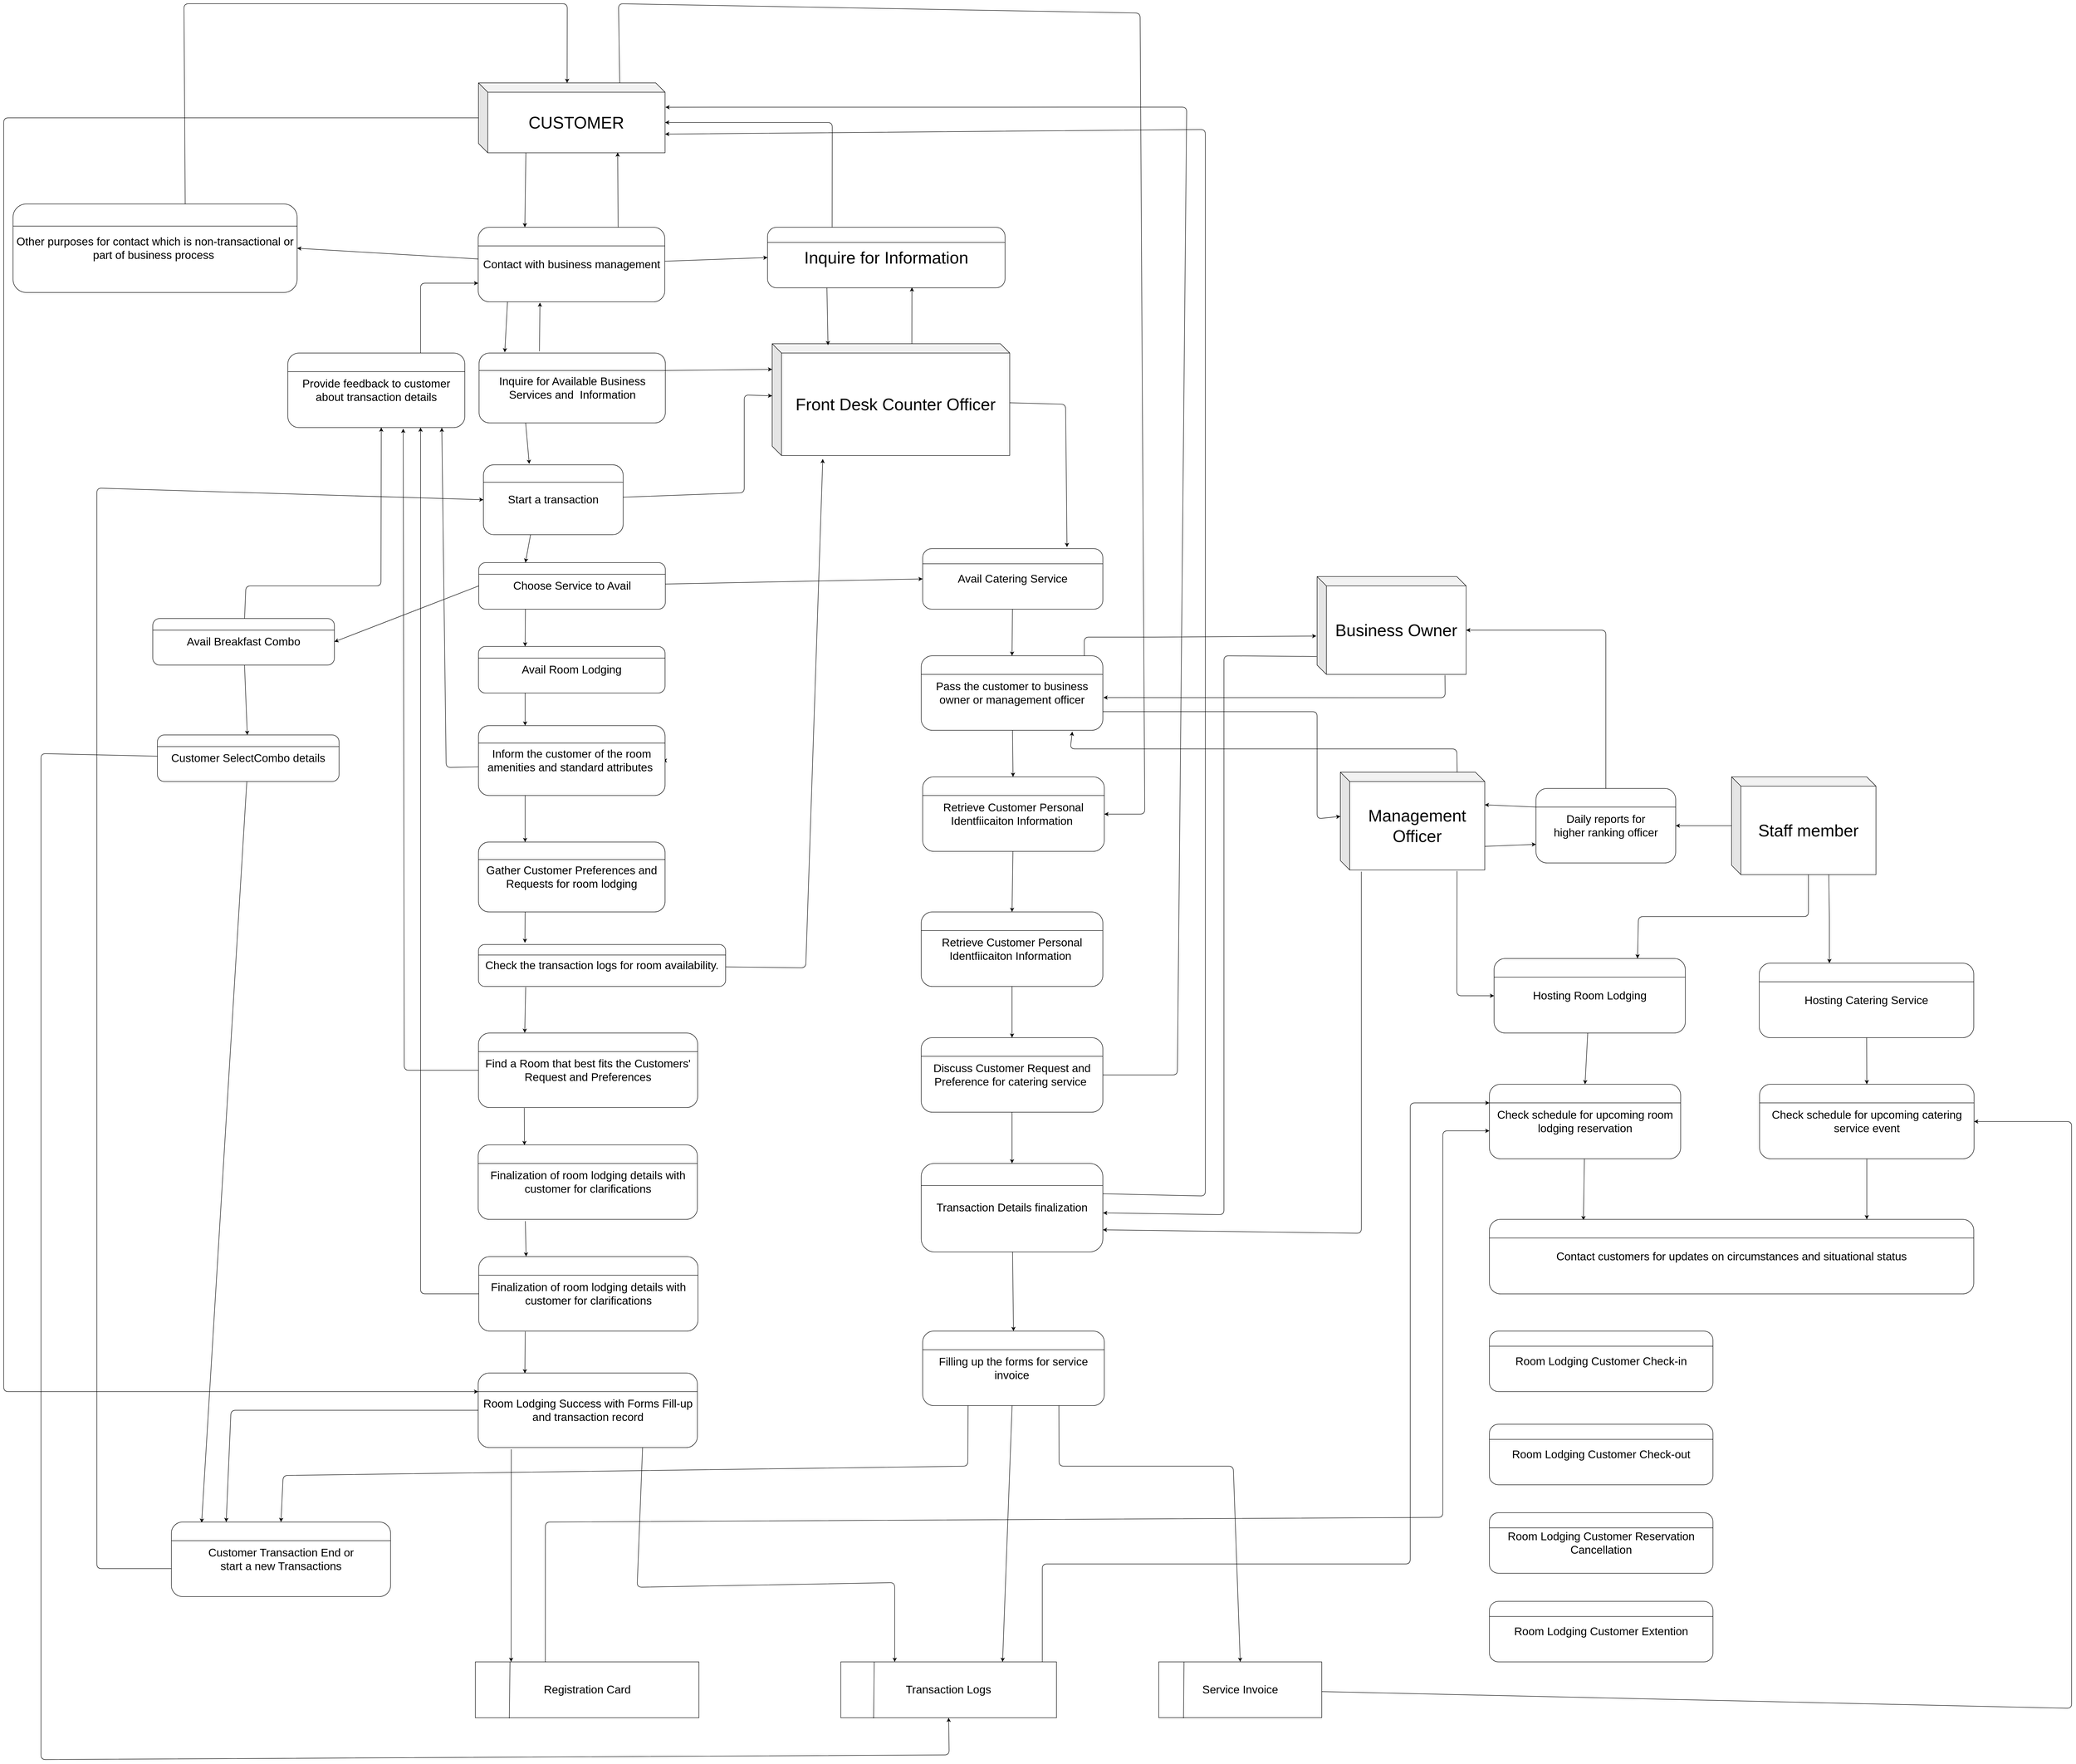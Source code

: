 <mxfile>
    <diagram id="emvvtYQxzRHmPXdrn84x" name="Page-1">
        <mxGraphModel dx="9430" dy="6770" grid="1" gridSize="10" guides="1" tooltips="1" connect="1" arrows="1" fold="1" page="1" pageScale="1" pageWidth="850" pageHeight="1100" math="0" shadow="0">
            <root>
                <mxCell id="0"/>
                <mxCell id="1" parent="0"/>
                <mxCell id="68" style="edgeStyle=none;html=1;entryX=0.25;entryY=0;entryDx=0;entryDy=0;exitX=0.254;exitY=0.993;exitDx=0;exitDy=0;exitPerimeter=0;" parent="1" source="5" target="6" edge="1">
                    <mxGeometry relative="1" as="geometry"/>
                </mxCell>
                <mxCell id="142" style="edgeStyle=none;html=1;entryX=1;entryY=0.5;entryDx=0;entryDy=0;fontSize=36;exitX=0.757;exitY=0.012;exitDx=0;exitDy=0;exitPerimeter=0;" parent="1" source="5" target="113" edge="1">
                    <mxGeometry relative="1" as="geometry">
                        <Array as="points">
                            <mxPoint x="200" y="-360"/>
                            <mxPoint x="1320" y="-340"/>
                            <mxPoint x="1330" y="1380"/>
                        </Array>
                    </mxGeometry>
                </mxCell>
                <mxCell id="155" style="edgeStyle=none;html=1;entryX=0;entryY=0.25;entryDx=0;entryDy=0;" edge="1" parent="1" source="5" target="77">
                    <mxGeometry relative="1" as="geometry">
                        <mxPoint x="-1160" y="-150" as="targetPoint"/>
                        <Array as="points">
                            <mxPoint x="-1120" y="-115"/>
                            <mxPoint x="-1120" y="2620"/>
                        </Array>
                    </mxGeometry>
                </mxCell>
                <mxCell id="5" value="&lt;font style=&quot;font-size: 36px;&quot;&gt;CUSTOMER&lt;/font&gt;" style="shape=cube;whiteSpace=wrap;html=1;boundedLbl=1;backgroundOutline=1;darkOpacity=0.05;darkOpacity2=0.1;" parent="1" vertex="1">
                    <mxGeometry x="-100.62" y="-190" width="400.62" height="150" as="geometry"/>
                </mxCell>
                <mxCell id="64" style="edgeStyle=none;html=1;entryX=0;entryY=0.5;entryDx=0;entryDy=0;" parent="1" source="6" target="48" edge="1">
                    <mxGeometry relative="1" as="geometry"/>
                </mxCell>
                <mxCell id="69" style="edgeStyle=none;html=1;entryX=0.138;entryY=-0.01;entryDx=0;entryDy=0;entryPerimeter=0;exitX=0.157;exitY=1.003;exitDx=0;exitDy=0;exitPerimeter=0;" parent="1" source="6" target="37" edge="1">
                    <mxGeometry relative="1" as="geometry"/>
                </mxCell>
                <mxCell id="97" style="edgeStyle=none;html=1;exitX=0.75;exitY=0;exitDx=0;exitDy=0;entryX=0.746;entryY=0.996;entryDx=0;entryDy=0;entryPerimeter=0;" parent="1" source="6" target="5" edge="1">
                    <mxGeometry relative="1" as="geometry"/>
                </mxCell>
                <mxCell id="98" style="edgeStyle=none;html=1;entryX=1;entryY=0.5;entryDx=0;entryDy=0;" parent="1" source="6" target="39" edge="1">
                    <mxGeometry relative="1" as="geometry"/>
                </mxCell>
                <mxCell id="6" value="&lt;font style=&quot;font-size: 24px;&quot;&gt;Contact with business management&lt;/font&gt;" style="rounded=1;whiteSpace=wrap;html=1;fontSize=24;" parent="1" vertex="1">
                    <mxGeometry x="-101.24" y="120" width="400.62" height="160" as="geometry"/>
                </mxCell>
                <mxCell id="7" value="" style="endArrow=none;html=1;fontSize=24;exitX=0;exitY=0.25;exitDx=0;exitDy=0;entryX=1;entryY=0.25;entryDx=0;entryDy=0;fontStyle=1" parent="1" source="6" target="6" edge="1">
                    <mxGeometry width="50" height="50" relative="1" as="geometry">
                        <mxPoint x="190" y="600" as="sourcePoint"/>
                        <mxPoint x="240" y="550" as="targetPoint"/>
                    </mxGeometry>
                </mxCell>
                <mxCell id="184" style="edgeStyle=none;html=1;entryX=0;entryY=0.25;entryDx=0;entryDy=0;" edge="1" parent="1" target="160">
                    <mxGeometry relative="1" as="geometry">
                        <mxPoint x="1110" y="3200" as="sourcePoint"/>
                        <mxPoint x="2070" y="2040" as="targetPoint"/>
                        <Array as="points">
                            <mxPoint x="1110" y="2990"/>
                            <mxPoint x="1900" y="2990"/>
                            <mxPoint x="1900" y="2000"/>
                        </Array>
                    </mxGeometry>
                </mxCell>
                <mxCell id="8" value="Transaction Logs" style="rounded=0;whiteSpace=wrap;html=1;fontSize=24;" parent="1" vertex="1">
                    <mxGeometry x="677.34" y="3200.24" width="463.12" height="120" as="geometry"/>
                </mxCell>
                <mxCell id="9" value="" style="endArrow=none;html=1;fontSize=24;exitX=0.155;exitY=-0.002;exitDx=0;exitDy=0;exitPerimeter=0;entryX=0.152;entryY=1.011;entryDx=0;entryDy=0;entryPerimeter=0;" parent="1" source="8" target="8" edge="1">
                    <mxGeometry width="50" height="50" relative="1" as="geometry">
                        <mxPoint x="-558.28" y="2980.58" as="sourcePoint"/>
                        <mxPoint x="-508.28" y="2930.58" as="targetPoint"/>
                    </mxGeometry>
                </mxCell>
                <mxCell id="13" value="Registration Card" style="rounded=0;whiteSpace=wrap;html=1;fontSize=24;" parent="1" vertex="1">
                    <mxGeometry x="-107.35" y="3200.24" width="480" height="120" as="geometry"/>
                </mxCell>
                <mxCell id="14" value="" style="endArrow=none;html=1;fontSize=24;exitX=0.155;exitY=-0.002;exitDx=0;exitDy=0;exitPerimeter=0;entryX=0.152;entryY=1.011;entryDx=0;entryDy=0;entryPerimeter=0;" parent="1" source="13" target="13" edge="1">
                    <mxGeometry width="50" height="50" relative="1" as="geometry">
                        <mxPoint x="247.34" y="3170.72" as="sourcePoint"/>
                        <mxPoint x="297.34" y="3120.72" as="targetPoint"/>
                    </mxGeometry>
                </mxCell>
                <mxCell id="183" style="edgeStyle=none;html=1;entryX=1;entryY=0.5;entryDx=0;entryDy=0;" edge="1" parent="1" source="15" target="162">
                    <mxGeometry relative="1" as="geometry">
                        <Array as="points">
                            <mxPoint x="3320" y="3300"/>
                            <mxPoint x="3320" y="2040"/>
                        </Array>
                    </mxGeometry>
                </mxCell>
                <mxCell id="15" value="Service Invoice" style="rounded=0;whiteSpace=wrap;html=1;fontSize=24;" parent="1" vertex="1">
                    <mxGeometry x="1360" y="3200.24" width="350" height="119.76" as="geometry"/>
                </mxCell>
                <mxCell id="16" value="" style="endArrow=none;html=1;fontSize=24;exitX=0.155;exitY=-0.002;exitDx=0;exitDy=0;exitPerimeter=0;entryX=0.152;entryY=1.011;entryDx=0;entryDy=0;entryPerimeter=0;" parent="1" source="15" target="15" edge="1">
                    <mxGeometry width="50" height="50" relative="1" as="geometry">
                        <mxPoint x="247.34" y="3450.9" as="sourcePoint"/>
                        <mxPoint x="297.34" y="3400.9" as="targetPoint"/>
                    </mxGeometry>
                </mxCell>
                <mxCell id="71" style="edgeStyle=none;html=1;entryX=0.25;entryY=0;entryDx=0;entryDy=0;exitX=0.338;exitY=0.992;exitDx=0;exitDy=0;exitPerimeter=0;" parent="1" source="17" target="33" edge="1">
                    <mxGeometry relative="1" as="geometry"/>
                </mxCell>
                <mxCell id="109" style="edgeStyle=none;html=1;" parent="1" source="17" target="28" edge="1">
                    <mxGeometry relative="1" as="geometry">
                        <Array as="points">
                            <mxPoint x="470" y="690"/>
                            <mxPoint x="470" y="480"/>
                        </Array>
                    </mxGeometry>
                </mxCell>
                <mxCell id="17" value="Start a transaction" style="rounded=1;whiteSpace=wrap;html=1;fontSize=24;" parent="1" vertex="1">
                    <mxGeometry x="-90" y="630" width="300" height="150" as="geometry"/>
                </mxCell>
                <mxCell id="18" value="" style="endArrow=none;html=1;fontSize=24;exitX=0;exitY=0.25;exitDx=0;exitDy=0;entryX=1;entryY=0.25;entryDx=0;entryDy=0;" parent="1" source="17" target="17" edge="1">
                    <mxGeometry width="50" height="50" relative="1" as="geometry">
                        <mxPoint x="150" y="730" as="sourcePoint"/>
                        <mxPoint x="200" y="680" as="targetPoint"/>
                    </mxGeometry>
                </mxCell>
                <mxCell id="90" style="edgeStyle=none;html=1;entryX=0.25;entryY=0;entryDx=0;entryDy=0;exitX=0.25;exitY=1;exitDx=0;exitDy=0;" parent="1" source="22" target="46" edge="1">
                    <mxGeometry relative="1" as="geometry"/>
                </mxCell>
                <mxCell id="22" value="Avail Room Lodging" style="rounded=1;whiteSpace=wrap;html=1;fontSize=24;" parent="1" vertex="1">
                    <mxGeometry x="-100.62" y="1020" width="400.62" height="100" as="geometry"/>
                </mxCell>
                <mxCell id="23" value="" style="endArrow=none;html=1;fontSize=24;exitX=0;exitY=0.25;exitDx=0;exitDy=0;entryX=1;entryY=0.25;entryDx=0;entryDy=0;" parent="1" source="22" target="22" edge="1">
                    <mxGeometry width="50" height="50" relative="1" as="geometry">
                        <mxPoint x="150" y="900" as="sourcePoint"/>
                        <mxPoint x="200" y="850" as="targetPoint"/>
                    </mxGeometry>
                </mxCell>
                <mxCell id="112" style="edgeStyle=none;html=1;entryX=0.5;entryY=0;entryDx=0;entryDy=0;" parent="1" source="24" target="110" edge="1">
                    <mxGeometry relative="1" as="geometry"/>
                </mxCell>
                <mxCell id="24" value="Avail Catering Service" style="rounded=1;whiteSpace=wrap;html=1;fontSize=24;" parent="1" vertex="1">
                    <mxGeometry x="853.12" y="810" width="386.88" height="130" as="geometry"/>
                </mxCell>
                <mxCell id="25" value="" style="endArrow=none;html=1;fontSize=24;exitX=0;exitY=0.25;exitDx=0;exitDy=0;entryX=1;entryY=0.25;entryDx=0;entryDy=0;" parent="1" source="24" target="24" edge="1">
                    <mxGeometry width="50" height="50" relative="1" as="geometry">
                        <mxPoint x="490" y="900" as="sourcePoint"/>
                        <mxPoint x="540" y="850" as="targetPoint"/>
                    </mxGeometry>
                </mxCell>
                <mxCell id="125" style="edgeStyle=none;html=1;entryX=0.528;entryY=0.999;entryDx=0;entryDy=0;fontSize=36;entryPerimeter=0;" parent="1" source="26" target="102" edge="1">
                    <mxGeometry relative="1" as="geometry">
                        <Array as="points">
                            <mxPoint x="-600" y="890"/>
                            <mxPoint x="-310" y="890"/>
                        </Array>
                    </mxGeometry>
                </mxCell>
                <mxCell id="126" style="edgeStyle=none;html=1;fontSize=36;" parent="1" source="26" target="106" edge="1">
                    <mxGeometry relative="1" as="geometry"/>
                </mxCell>
                <mxCell id="26" value="Avail Breakfast Combo" style="rounded=1;whiteSpace=wrap;html=1;fontSize=24;" parent="1" vertex="1">
                    <mxGeometry x="-800" y="960" width="390" height="100" as="geometry"/>
                </mxCell>
                <mxCell id="27" value="" style="endArrow=none;html=1;fontSize=24;exitX=0;exitY=0.25;exitDx=0;exitDy=0;entryX=1;entryY=0.25;entryDx=0;entryDy=0;" parent="1" source="26" target="26" edge="1">
                    <mxGeometry width="50" height="50" relative="1" as="geometry">
                        <mxPoint x="-190" y="900" as="sourcePoint"/>
                        <mxPoint x="-140" y="850" as="targetPoint"/>
                    </mxGeometry>
                </mxCell>
                <mxCell id="67" style="edgeStyle=none;html=1;entryX=0.608;entryY=0.992;entryDx=0;entryDy=0;entryPerimeter=0;exitX=0.588;exitY=0;exitDx=0;exitDy=0;exitPerimeter=0;" parent="1" source="28" target="48" edge="1">
                    <mxGeometry relative="1" as="geometry"/>
                </mxCell>
                <mxCell id="144" style="edgeStyle=none;html=1;entryX=0.801;entryY=-0.026;entryDx=0;entryDy=0;fontSize=36;entryPerimeter=0;" parent="1" source="28" target="24" edge="1">
                    <mxGeometry relative="1" as="geometry">
                        <Array as="points">
                            <mxPoint x="1160" y="500"/>
                        </Array>
                    </mxGeometry>
                </mxCell>
                <mxCell id="28" value="&lt;font style=&quot;&quot;&gt;&lt;font style=&quot;font-size: 36px;&quot;&gt;Front Desk Counter Officer&lt;/font&gt;&lt;br&gt;&lt;/font&gt;" style="shape=cube;whiteSpace=wrap;html=1;boundedLbl=1;backgroundOutline=1;darkOpacity=0.05;darkOpacity2=0.1;" parent="1" vertex="1">
                    <mxGeometry x="530" y="370" width="510" height="240" as="geometry"/>
                </mxCell>
                <mxCell id="138" style="edgeStyle=none;html=1;fontSize=36;exitX=-0.003;exitY=0.817;exitDx=0;exitDy=0;exitPerimeter=0;entryX=1.001;entryY=0.559;entryDx=0;entryDy=0;entryPerimeter=0;" parent="1" source="29" target="134" edge="1">
                    <mxGeometry relative="1" as="geometry">
                        <mxPoint x="1230" y="2225" as="targetPoint"/>
                        <Array as="points">
                            <mxPoint x="1500" y="1040"/>
                            <mxPoint x="1500" y="2240"/>
                        </Array>
                    </mxGeometry>
                </mxCell>
                <mxCell id="188" style="edgeStyle=none;html=1;exitX=0.858;exitY=1.007;exitDx=0;exitDy=0;exitPerimeter=0;entryX=1.003;entryY=0.561;entryDx=0;entryDy=0;entryPerimeter=0;" edge="1" parent="1" source="29" target="110">
                    <mxGeometry relative="1" as="geometry">
                        <mxPoint x="1230" y="1130" as="targetPoint"/>
                        <Array as="points">
                            <mxPoint x="1975" y="1130"/>
                        </Array>
                    </mxGeometry>
                </mxCell>
                <mxCell id="29" value="&lt;font style=&quot;&quot;&gt;&lt;font style=&quot;font-size: 36px;&quot;&gt;Business Owner&lt;/font&gt;&lt;br&gt;&lt;/font&gt;" style="shape=cube;whiteSpace=wrap;html=1;boundedLbl=1;backgroundOutline=1;darkOpacity=0.05;darkOpacity2=0.1;" parent="1" vertex="1">
                    <mxGeometry x="1700" y="870" width="320" height="210" as="geometry"/>
                </mxCell>
                <mxCell id="139" style="edgeStyle=none;html=1;entryX=1;entryY=0.75;entryDx=0;entryDy=0;fontSize=36;exitX=0.145;exitY=1.018;exitDx=0;exitDy=0;exitPerimeter=0;" parent="1" source="31" target="134" edge="1">
                    <mxGeometry relative="1" as="geometry">
                        <Array as="points">
                            <mxPoint x="1795" y="2280"/>
                        </Array>
                    </mxGeometry>
                </mxCell>
                <mxCell id="176" style="edgeStyle=none;html=1;entryX=0;entryY=0.5;entryDx=0;entryDy=0;exitX=0.808;exitY=1.012;exitDx=0;exitDy=0;exitPerimeter=0;" edge="1" parent="1" source="31" target="156">
                    <mxGeometry relative="1" as="geometry">
                        <Array as="points">
                            <mxPoint x="2000" y="1770"/>
                        </Array>
                    </mxGeometry>
                </mxCell>
                <mxCell id="181" style="edgeStyle=none;html=1;entryX=0;entryY=0.75;entryDx=0;entryDy=0;exitX=1.002;exitY=0.759;exitDx=0;exitDy=0;exitPerimeter=0;" edge="1" parent="1" source="31" target="177">
                    <mxGeometry relative="1" as="geometry"/>
                </mxCell>
                <mxCell id="187" style="edgeStyle=none;html=1;entryX=0.832;entryY=1.018;entryDx=0;entryDy=0;entryPerimeter=0;exitX=0.809;exitY=0.005;exitDx=0;exitDy=0;exitPerimeter=0;" edge="1" parent="1" source="31" target="110">
                    <mxGeometry relative="1" as="geometry">
                        <Array as="points">
                            <mxPoint x="2000" y="1240"/>
                            <mxPoint x="1170" y="1240"/>
                        </Array>
                    </mxGeometry>
                </mxCell>
                <mxCell id="31" value="&lt;font style=&quot;&quot;&gt;&lt;font style=&quot;font-size: 36px;&quot;&gt;Management Officer&lt;/font&gt;&lt;br&gt;&lt;/font&gt;" style="shape=cube;whiteSpace=wrap;html=1;boundedLbl=1;backgroundOutline=1;darkOpacity=0.05;darkOpacity2=0.1;" parent="1" vertex="1">
                    <mxGeometry x="1750" y="1290" width="310" height="209.82" as="geometry"/>
                </mxCell>
                <mxCell id="72" style="edgeStyle=none;html=1;entryX=0.25;entryY=0;entryDx=0;entryDy=0;exitX=0.25;exitY=1;exitDx=0;exitDy=0;" parent="1" source="33" target="22" edge="1">
                    <mxGeometry relative="1" as="geometry"/>
                </mxCell>
                <mxCell id="75" style="edgeStyle=none;html=1;entryX=1;entryY=0.5;entryDx=0;entryDy=0;exitX=0;exitY=0.5;exitDx=0;exitDy=0;" parent="1" source="33" target="26" edge="1">
                    <mxGeometry relative="1" as="geometry"/>
                </mxCell>
                <mxCell id="76" style="edgeStyle=none;html=1;entryX=0;entryY=0.5;entryDx=0;entryDy=0;" parent="1" source="33" target="24" edge="1">
                    <mxGeometry relative="1" as="geometry"/>
                </mxCell>
                <mxCell id="33" value="Choose Service to Avail" style="rounded=1;whiteSpace=wrap;html=1;fontSize=24;" parent="1" vertex="1">
                    <mxGeometry x="-100" y="840" width="400.62" height="100" as="geometry"/>
                </mxCell>
                <mxCell id="34" value="" style="endArrow=none;html=1;fontSize=24;exitX=0;exitY=0.25;exitDx=0;exitDy=0;entryX=1;entryY=0.25;entryDx=0;entryDy=0;" parent="1" source="33" target="33" edge="1">
                    <mxGeometry width="50" height="50" relative="1" as="geometry">
                        <mxPoint x="145" y="880" as="sourcePoint"/>
                        <mxPoint x="195" y="830" as="targetPoint"/>
                    </mxGeometry>
                </mxCell>
                <mxCell id="70" style="edgeStyle=none;html=1;exitX=0.25;exitY=1;exitDx=0;exitDy=0;entryX=0.328;entryY=-0.013;entryDx=0;entryDy=0;entryPerimeter=0;" parent="1" source="37" target="17" edge="1">
                    <mxGeometry relative="1" as="geometry"/>
                </mxCell>
                <mxCell id="93" style="edgeStyle=none;html=1;entryX=0;entryY=0;entryDx=0;entryDy=55;entryPerimeter=0;exitX=1;exitY=0.25;exitDx=0;exitDy=0;" parent="1" source="37" target="28" edge="1">
                    <mxGeometry relative="1" as="geometry"/>
                </mxCell>
                <mxCell id="96" style="edgeStyle=none;html=1;entryX=0.331;entryY=1.01;entryDx=0;entryDy=0;entryPerimeter=0;exitX=0.324;exitY=-0.023;exitDx=0;exitDy=0;exitPerimeter=0;" parent="1" source="37" target="6" edge="1">
                    <mxGeometry relative="1" as="geometry"/>
                </mxCell>
                <mxCell id="37" value="&lt;font style=&quot;font-size: 24px;&quot;&gt;Inquire for Available Business Services and&amp;nbsp; Information&lt;/font&gt;" style="rounded=1;whiteSpace=wrap;html=1;fontSize=24;" parent="1" vertex="1">
                    <mxGeometry x="-99.38" y="390" width="400" height="150" as="geometry"/>
                </mxCell>
                <mxCell id="38" value="" style="endArrow=none;html=1;fontSize=24;exitX=0;exitY=0.25;exitDx=0;exitDy=0;entryX=1;entryY=0.25;entryDx=0;entryDy=0;" parent="1" source="37" target="37" edge="1">
                    <mxGeometry width="50" height="50" relative="1" as="geometry">
                        <mxPoint x="-190" y="730" as="sourcePoint"/>
                        <mxPoint x="-140" y="680" as="targetPoint"/>
                    </mxGeometry>
                </mxCell>
                <mxCell id="99" style="edgeStyle=none;html=1;entryX=0;entryY=0;entryDx=190.31;entryDy=0;entryPerimeter=0;exitX=0.606;exitY=-0.001;exitDx=0;exitDy=0;exitPerimeter=0;" parent="1" source="39" target="5" edge="1">
                    <mxGeometry relative="1" as="geometry">
                        <Array as="points">
                            <mxPoint x="-733" y="-360"/>
                            <mxPoint x="90" y="-360"/>
                        </Array>
                    </mxGeometry>
                </mxCell>
                <mxCell id="39" value="&lt;font style=&quot;font-size: 24px;&quot;&gt;Other purposes for contact which is non-transactional or part of business process&amp;nbsp;&lt;/font&gt;" style="rounded=1;whiteSpace=wrap;html=1;fontSize=24;" parent="1" vertex="1">
                    <mxGeometry x="-1100" y="70" width="610" height="190" as="geometry"/>
                </mxCell>
                <mxCell id="40" value="" style="endArrow=none;html=1;fontSize=24;exitX=0;exitY=0.25;exitDx=0;exitDy=0;entryX=1;entryY=0.25;entryDx=0;entryDy=0;" parent="1" source="39" target="39" edge="1">
                    <mxGeometry width="50" height="50" relative="1" as="geometry">
                        <mxPoint x="560" y="790" as="sourcePoint"/>
                        <mxPoint x="610" y="740" as="targetPoint"/>
                    </mxGeometry>
                </mxCell>
                <mxCell id="87" style="edgeStyle=none;html=1;entryX=0.188;entryY=-0.04;entryDx=0;entryDy=0;exitX=0.25;exitY=1;exitDx=0;exitDy=0;entryPerimeter=0;" parent="1" source="44" target="53" edge="1">
                    <mxGeometry relative="1" as="geometry"/>
                </mxCell>
                <mxCell id="44" value="Gather Customer Preferences and Requests for room lodging" style="rounded=1;whiteSpace=wrap;html=1;fontSize=24;" parent="1" vertex="1">
                    <mxGeometry x="-100.62" y="1440" width="400.62" height="150" as="geometry"/>
                </mxCell>
                <mxCell id="45" value="" style="endArrow=none;html=1;fontSize=24;exitX=0;exitY=0.25;exitDx=0;exitDy=0;entryX=1;entryY=0.25;entryDx=0;entryDy=0;" parent="1" source="44" target="44" edge="1">
                    <mxGeometry width="50" height="50" relative="1" as="geometry">
                        <mxPoint x="145" y="1080" as="sourcePoint"/>
                        <mxPoint x="195" y="1030" as="targetPoint"/>
                    </mxGeometry>
                </mxCell>
                <mxCell id="89" style="edgeStyle=none;html=1;entryX=0.25;entryY=0;entryDx=0;entryDy=0;exitX=0.25;exitY=1;exitDx=0;exitDy=0;" parent="1" source="46" target="44" edge="1">
                    <mxGeometry relative="1" as="geometry"/>
                </mxCell>
                <mxCell id="100" style="edgeStyle=none;html=1;exitX=1;exitY=0.5;exitDx=0;exitDy=0;" parent="1" source="46" edge="1">
                    <mxGeometry relative="1" as="geometry">
                        <mxPoint x="295" y="1265.031" as="targetPoint"/>
                    </mxGeometry>
                </mxCell>
                <mxCell id="154" style="edgeStyle=none;html=1;entryX=0.87;entryY=1.002;entryDx=0;entryDy=0;entryPerimeter=0;fontSize=36;exitX=-0.002;exitY=0.59;exitDx=0;exitDy=0;exitPerimeter=0;" parent="1" source="46" target="102" edge="1">
                    <mxGeometry relative="1" as="geometry">
                        <Array as="points">
                            <mxPoint x="-170" y="1280"/>
                        </Array>
                    </mxGeometry>
                </mxCell>
                <mxCell id="46" value="Inform the customer of the room amenities and standard attributes&amp;nbsp;" style="rounded=1;whiteSpace=wrap;html=1;fontSize=24;" parent="1" vertex="1">
                    <mxGeometry x="-100.62" y="1190" width="400.62" height="150" as="geometry"/>
                </mxCell>
                <mxCell id="47" value="" style="endArrow=none;html=1;fontSize=24;exitX=0;exitY=0.25;exitDx=0;exitDy=0;entryX=1;entryY=0.25;entryDx=0;entryDy=0;" parent="1" source="46" target="46" edge="1">
                    <mxGeometry width="50" height="50" relative="1" as="geometry">
                        <mxPoint x="140" y="1270" as="sourcePoint"/>
                        <mxPoint x="190" y="1220" as="targetPoint"/>
                    </mxGeometry>
                </mxCell>
                <mxCell id="65" style="edgeStyle=none;html=1;entryX=0.235;entryY=0.013;entryDx=0;entryDy=0;entryPerimeter=0;exitX=0.25;exitY=1;exitDx=0;exitDy=0;" parent="1" source="48" target="28" edge="1">
                    <mxGeometry relative="1" as="geometry">
                        <mxPoint x="530" y="240" as="sourcePoint"/>
                    </mxGeometry>
                </mxCell>
                <mxCell id="66" style="edgeStyle=none;html=1;exitX=0.272;exitY=-0.001;exitDx=0;exitDy=0;entryX=0;entryY=0;entryDx=400.62;entryDy=85;entryPerimeter=0;exitPerimeter=0;" parent="1" source="48" target="5" edge="1">
                    <mxGeometry relative="1" as="geometry">
                        <Array as="points">
                            <mxPoint x="659" y="-105"/>
                        </Array>
                    </mxGeometry>
                </mxCell>
                <mxCell id="48" value="&lt;font style=&quot;font-size: 36px;&quot;&gt;Inquire for Information&lt;/font&gt;" style="rounded=1;whiteSpace=wrap;html=1;fontSize=24;" parent="1" vertex="1">
                    <mxGeometry x="520" y="120" width="510" height="130" as="geometry"/>
                </mxCell>
                <mxCell id="49" value="" style="endArrow=none;html=1;fontSize=24;exitX=0;exitY=0.25;exitDx=0;exitDy=0;entryX=1;entryY=0.25;entryDx=0;entryDy=0;" parent="1" source="48" target="48" edge="1">
                    <mxGeometry width="50" height="50" relative="1" as="geometry">
                        <mxPoint x="-772.5" y="790" as="sourcePoint"/>
                        <mxPoint x="-722.5" y="740" as="targetPoint"/>
                    </mxGeometry>
                </mxCell>
                <mxCell id="84" style="edgeStyle=none;html=1;entryX=0.213;entryY=1.031;entryDx=0;entryDy=0;entryPerimeter=0;" parent="1" source="53" target="28" edge="1">
                    <mxGeometry relative="1" as="geometry">
                        <Array as="points">
                            <mxPoint x="602" y="1710"/>
                        </Array>
                    </mxGeometry>
                </mxCell>
                <mxCell id="88" style="edgeStyle=none;html=1;entryX=0.211;entryY=-0.003;entryDx=0;entryDy=0;entryPerimeter=0;exitX=0.191;exitY=1.016;exitDx=0;exitDy=0;exitPerimeter=0;" parent="1" source="53" target="55" edge="1">
                    <mxGeometry relative="1" as="geometry"/>
                </mxCell>
                <mxCell id="53" value="Check the transaction logs for room availability." style="rounded=1;whiteSpace=wrap;html=1;fontSize=24;" parent="1" vertex="1">
                    <mxGeometry x="-100.62" y="1660" width="530.62" height="90" as="geometry"/>
                </mxCell>
                <mxCell id="54" value="" style="endArrow=none;html=1;fontSize=24;exitX=0;exitY=0.25;exitDx=0;exitDy=0;entryX=1;entryY=0.25;entryDx=0;entryDy=0;" parent="1" source="53" target="53" edge="1">
                    <mxGeometry width="50" height="50" relative="1" as="geometry">
                        <mxPoint x="145" y="1320" as="sourcePoint"/>
                        <mxPoint x="195" y="1270" as="targetPoint"/>
                    </mxGeometry>
                </mxCell>
                <mxCell id="91" style="edgeStyle=none;html=1;entryX=0.211;entryY=0.003;entryDx=0;entryDy=0;entryPerimeter=0;exitX=0.209;exitY=1.007;exitDx=0;exitDy=0;exitPerimeter=0;" parent="1" source="55" target="58" edge="1">
                    <mxGeometry relative="1" as="geometry"/>
                </mxCell>
                <mxCell id="153" style="edgeStyle=none;html=1;entryX=0.652;entryY=1.015;entryDx=0;entryDy=0;entryPerimeter=0;fontSize=36;" parent="1" source="55" target="102" edge="1">
                    <mxGeometry relative="1" as="geometry">
                        <Array as="points">
                            <mxPoint x="-260" y="1930"/>
                        </Array>
                    </mxGeometry>
                </mxCell>
                <mxCell id="55" value="Find a Room that best fits the Customers' Request and Preferences" style="rounded=1;whiteSpace=wrap;html=1;fontSize=24;" parent="1" vertex="1">
                    <mxGeometry x="-100.62" y="1850" width="470.62" height="160" as="geometry"/>
                </mxCell>
                <mxCell id="56" value="" style="endArrow=none;html=1;fontSize=24;exitX=0;exitY=0.25;exitDx=0;exitDy=0;entryX=1;entryY=0.25;entryDx=0;entryDy=0;" parent="1" source="55" target="55" edge="1">
                    <mxGeometry width="50" height="50" relative="1" as="geometry">
                        <mxPoint x="146.25" y="1560" as="sourcePoint"/>
                        <mxPoint x="196.25" y="1510" as="targetPoint"/>
                    </mxGeometry>
                </mxCell>
                <mxCell id="92" style="edgeStyle=none;html=1;entryX=0.216;entryY=0;entryDx=0;entryDy=0;entryPerimeter=0;exitX=0.215;exitY=1.024;exitDx=0;exitDy=0;exitPerimeter=0;" parent="1" source="58" target="61" edge="1">
                    <mxGeometry relative="1" as="geometry"/>
                </mxCell>
                <mxCell id="58" value="Finalization of room lodging details with customer for clarifications" style="rounded=1;whiteSpace=wrap;html=1;fontSize=24;" parent="1" vertex="1">
                    <mxGeometry x="-101.24" y="2090.18" width="470.62" height="160" as="geometry"/>
                </mxCell>
                <mxCell id="59" value="" style="endArrow=none;html=1;fontSize=24;exitX=0;exitY=0.25;exitDx=0;exitDy=0;entryX=1;entryY=0.25;entryDx=0;entryDy=0;" parent="1" source="58" target="58" edge="1">
                    <mxGeometry width="50" height="50" relative="1" as="geometry">
                        <mxPoint x="145" y="1770" as="sourcePoint"/>
                        <mxPoint x="195" y="1720" as="targetPoint"/>
                    </mxGeometry>
                </mxCell>
                <mxCell id="81" style="edgeStyle=none;html=1;entryX=0.213;entryY=0.005;entryDx=0;entryDy=0;exitX=0.212;exitY=1.006;exitDx=0;exitDy=0;exitPerimeter=0;entryPerimeter=0;" parent="1" source="61" target="77" edge="1">
                    <mxGeometry relative="1" as="geometry"/>
                </mxCell>
                <mxCell id="124" style="edgeStyle=none;html=1;entryX=0.75;entryY=1;entryDx=0;entryDy=0;fontSize=36;" parent="1" source="61" target="102" edge="1">
                    <mxGeometry relative="1" as="geometry">
                        <Array as="points">
                            <mxPoint x="-225" y="2410"/>
                        </Array>
                    </mxGeometry>
                </mxCell>
                <mxCell id="61" value="Finalization of room lodging details with customer for clarifications" style="rounded=1;whiteSpace=wrap;html=1;fontSize=24;" parent="1" vertex="1">
                    <mxGeometry x="-100" y="2330" width="470.62" height="160" as="geometry"/>
                </mxCell>
                <mxCell id="62" value="" style="endArrow=none;html=1;fontSize=24;exitX=0;exitY=0.25;exitDx=0;exitDy=0;entryX=1;entryY=0.25;entryDx=0;entryDy=0;" parent="1" source="61" target="61" edge="1">
                    <mxGeometry width="50" height="50" relative="1" as="geometry">
                        <mxPoint x="147.5" y="2090" as="sourcePoint"/>
                        <mxPoint x="197.5" y="2040" as="targetPoint"/>
                    </mxGeometry>
                </mxCell>
                <mxCell id="79" style="edgeStyle=none;html=1;exitX=0.151;exitY=1.024;exitDx=0;exitDy=0;exitPerimeter=0;entryX=0.16;entryY=0;entryDx=0;entryDy=0;entryPerimeter=0;" parent="1" source="77" target="13" edge="1">
                    <mxGeometry relative="1" as="geometry">
                        <mxPoint x="-30" y="3200" as="targetPoint"/>
                    </mxGeometry>
                </mxCell>
                <mxCell id="80" style="edgeStyle=none;html=1;exitX=0.75;exitY=1;exitDx=0;exitDy=0;entryX=0.25;entryY=0;entryDx=0;entryDy=0;" parent="1" source="77" target="8" edge="1">
                    <mxGeometry relative="1" as="geometry">
                        <Array as="points">
                            <mxPoint x="240" y="3040"/>
                            <mxPoint x="793" y="3030"/>
                        </Array>
                    </mxGeometry>
                </mxCell>
                <mxCell id="129" style="edgeStyle=none;html=1;entryX=0.25;entryY=0;entryDx=0;entryDy=0;fontSize=36;" parent="1" source="77" target="127" edge="1">
                    <mxGeometry relative="1" as="geometry">
                        <Array as="points">
                            <mxPoint x="-632" y="2660"/>
                        </Array>
                    </mxGeometry>
                </mxCell>
                <mxCell id="77" value="Room Lodging Success with Forms Fill-up and transaction record" style="rounded=1;whiteSpace=wrap;html=1;fontSize=24;" parent="1" vertex="1">
                    <mxGeometry x="-101.24" y="2580" width="470.62" height="160" as="geometry"/>
                </mxCell>
                <mxCell id="78" value="" style="endArrow=none;html=1;fontSize=24;exitX=0;exitY=0.25;exitDx=0;exitDy=0;entryX=1;entryY=0.25;entryDx=0;entryDy=0;" parent="1" source="77" target="77" edge="1">
                    <mxGeometry width="50" height="50" relative="1" as="geometry">
                        <mxPoint x="148.12" y="2360" as="sourcePoint"/>
                        <mxPoint x="198.12" y="2310" as="targetPoint"/>
                    </mxGeometry>
                </mxCell>
                <mxCell id="105" style="edgeStyle=none;html=1;entryX=0;entryY=0.75;entryDx=0;entryDy=0;exitX=0.75;exitY=0;exitDx=0;exitDy=0;" parent="1" source="102" target="6" edge="1">
                    <mxGeometry relative="1" as="geometry">
                        <Array as="points">
                            <mxPoint x="-225" y="240"/>
                        </Array>
                    </mxGeometry>
                </mxCell>
                <mxCell id="102" value="Provide feedback to customer about transaction details" style="rounded=1;whiteSpace=wrap;html=1;fontSize=24;" parent="1" vertex="1">
                    <mxGeometry x="-510" y="390" width="380" height="160" as="geometry"/>
                </mxCell>
                <mxCell id="103" value="" style="endArrow=none;html=1;fontSize=24;exitX=0;exitY=0.25;exitDx=0;exitDy=0;entryX=1;entryY=0.25;entryDx=0;entryDy=0;" parent="1" source="102" target="102" edge="1">
                    <mxGeometry width="50" height="50" relative="1" as="geometry">
                        <mxPoint x="440" y="790" as="sourcePoint"/>
                        <mxPoint x="490" y="740" as="targetPoint"/>
                    </mxGeometry>
                </mxCell>
                <mxCell id="151" style="edgeStyle=none;html=1;entryX=0.138;entryY=0.009;entryDx=0;entryDy=0;entryPerimeter=0;fontSize=36;" parent="1" source="106" target="127" edge="1">
                    <mxGeometry relative="1" as="geometry"/>
                </mxCell>
                <mxCell id="152" style="edgeStyle=none;html=1;entryX=0.5;entryY=1;entryDx=0;entryDy=0;fontSize=36;" parent="1" source="106" target="8" edge="1">
                    <mxGeometry relative="1" as="geometry">
                        <Array as="points">
                            <mxPoint x="-1040" y="1250"/>
                            <mxPoint x="-1040" y="3410"/>
                            <mxPoint x="910" y="3400"/>
                        </Array>
                    </mxGeometry>
                </mxCell>
                <mxCell id="106" value="Customer SelectCombo details" style="rounded=1;whiteSpace=wrap;html=1;fontSize=24;" parent="1" vertex="1">
                    <mxGeometry x="-790" y="1210" width="390" height="100" as="geometry"/>
                </mxCell>
                <mxCell id="107" value="" style="endArrow=none;html=1;fontSize=24;exitX=0;exitY=0.25;exitDx=0;exitDy=0;entryX=1;entryY=0.25;entryDx=0;entryDy=0;" parent="1" source="106" target="106" edge="1">
                    <mxGeometry width="50" height="50" relative="1" as="geometry">
                        <mxPoint x="-190" y="1080" as="sourcePoint"/>
                        <mxPoint x="-140" y="1030" as="targetPoint"/>
                    </mxGeometry>
                </mxCell>
                <mxCell id="132" style="edgeStyle=none;html=1;entryX=-0.005;entryY=0.608;entryDx=0;entryDy=0;entryPerimeter=0;fontSize=36;exitX=0.898;exitY=0.004;exitDx=0;exitDy=0;exitPerimeter=0;" parent="1" source="110" target="29" edge="1">
                    <mxGeometry relative="1" as="geometry">
                        <Array as="points">
                            <mxPoint x="1200" y="1000"/>
                            <mxPoint x="1360" y="1000"/>
                        </Array>
                    </mxGeometry>
                </mxCell>
                <mxCell id="133" style="edgeStyle=none;html=1;entryX=0;entryY=0;entryDx=0;entryDy=94.91;entryPerimeter=0;fontSize=36;exitX=1;exitY=0.75;exitDx=0;exitDy=0;" parent="1" source="110" target="31" edge="1">
                    <mxGeometry relative="1" as="geometry">
                        <Array as="points">
                            <mxPoint x="1700" y="1160"/>
                            <mxPoint x="1700" y="1390"/>
                        </Array>
                    </mxGeometry>
                </mxCell>
                <mxCell id="143" value="" style="edgeStyle=none;html=1;fontSize=36;" parent="1" source="110" target="113" edge="1">
                    <mxGeometry relative="1" as="geometry"/>
                </mxCell>
                <mxCell id="110" value="Pass the customer to business owner or management officer" style="rounded=1;whiteSpace=wrap;html=1;fontSize=24;" parent="1" vertex="1">
                    <mxGeometry x="850" y="1040" width="390" height="160" as="geometry"/>
                </mxCell>
                <mxCell id="111" value="" style="endArrow=none;html=1;fontSize=24;exitX=0;exitY=0.25;exitDx=0;exitDy=0;entryX=1;entryY=0.25;entryDx=0;entryDy=0;" parent="1" source="110" target="110" edge="1">
                    <mxGeometry width="50" height="50" relative="1" as="geometry">
                        <mxPoint x="490" y="1090" as="sourcePoint"/>
                        <mxPoint x="540" y="1040" as="targetPoint"/>
                    </mxGeometry>
                </mxCell>
                <mxCell id="146" style="edgeStyle=none;html=1;entryX=0.5;entryY=0;entryDx=0;entryDy=0;fontSize=36;" parent="1" source="113" target="119" edge="1">
                    <mxGeometry relative="1" as="geometry"/>
                </mxCell>
                <mxCell id="113" value="Retrieve Customer Personal Identfiicaiton Information&amp;nbsp;" style="rounded=1;whiteSpace=wrap;html=1;fontSize=24;" parent="1" vertex="1">
                    <mxGeometry x="853.12" y="1300" width="390" height="160" as="geometry"/>
                </mxCell>
                <mxCell id="114" value="" style="endArrow=none;html=1;fontSize=24;exitX=0;exitY=0.25;exitDx=0;exitDy=0;entryX=1;entryY=0.25;entryDx=0;entryDy=0;" parent="1" source="113" target="113" edge="1">
                    <mxGeometry width="50" height="50" relative="1" as="geometry">
                        <mxPoint x="490" y="1330" as="sourcePoint"/>
                        <mxPoint x="540" y="1280" as="targetPoint"/>
                    </mxGeometry>
                </mxCell>
                <mxCell id="136" style="edgeStyle=none;html=1;entryX=0.5;entryY=0;entryDx=0;entryDy=0;fontSize=36;" parent="1" source="115" target="134" edge="1">
                    <mxGeometry relative="1" as="geometry"/>
                </mxCell>
                <mxCell id="149" style="edgeStyle=none;html=1;entryX=1.002;entryY=0.348;entryDx=0;entryDy=0;entryPerimeter=0;fontSize=36;" parent="1" source="115" target="5" edge="1">
                    <mxGeometry relative="1" as="geometry">
                        <Array as="points">
                            <mxPoint x="1400" y="1940"/>
                            <mxPoint x="1420" y="-138"/>
                        </Array>
                    </mxGeometry>
                </mxCell>
                <mxCell id="115" value="Discuss Customer Request and Preference for catering service&amp;nbsp;" style="rounded=1;whiteSpace=wrap;html=1;fontSize=24;" parent="1" vertex="1">
                    <mxGeometry x="850" y="1860" width="390" height="160" as="geometry"/>
                </mxCell>
                <mxCell id="116" value="" style="endArrow=none;html=1;fontSize=24;exitX=0;exitY=0.25;exitDx=0;exitDy=0;entryX=1;entryY=0.25;entryDx=0;entryDy=0;" parent="1" source="115" target="115" edge="1">
                    <mxGeometry width="50" height="50" relative="1" as="geometry">
                        <mxPoint x="490" y="1570" as="sourcePoint"/>
                        <mxPoint x="540" y="1520" as="targetPoint"/>
                    </mxGeometry>
                </mxCell>
                <mxCell id="122" style="edgeStyle=none;html=1;entryX=0.75;entryY=0;entryDx=0;entryDy=0;fontSize=36;" parent="1" source="117" target="8" edge="1">
                    <mxGeometry relative="1" as="geometry"/>
                </mxCell>
                <mxCell id="123" style="edgeStyle=none;html=1;entryX=0.5;entryY=0;entryDx=0;entryDy=0;fontSize=36;exitX=0.75;exitY=1;exitDx=0;exitDy=0;" parent="1" source="117" target="15" edge="1">
                    <mxGeometry relative="1" as="geometry">
                        <Array as="points">
                            <mxPoint x="1146" y="2780"/>
                            <mxPoint x="1520" y="2780"/>
                        </Array>
                    </mxGeometry>
                </mxCell>
                <mxCell id="130" style="edgeStyle=none;html=1;entryX=0.5;entryY=0;entryDx=0;entryDy=0;fontSize=36;exitX=0.25;exitY=1;exitDx=0;exitDy=0;" parent="1" source="117" target="127" edge="1">
                    <mxGeometry relative="1" as="geometry">
                        <Array as="points">
                            <mxPoint x="950" y="2780"/>
                            <mxPoint x="-520" y="2800"/>
                        </Array>
                    </mxGeometry>
                </mxCell>
                <mxCell id="117" value="Filling up the forms for service invoice&amp;nbsp;" style="rounded=1;whiteSpace=wrap;html=1;fontSize=24;" parent="1" vertex="1">
                    <mxGeometry x="853.12" y="2490" width="390" height="160" as="geometry"/>
                </mxCell>
                <mxCell id="118" value="" style="endArrow=none;html=1;fontSize=24;exitX=0;exitY=0.25;exitDx=0;exitDy=0;entryX=1;entryY=0.25;entryDx=0;entryDy=0;" parent="1" source="117" target="117" edge="1">
                    <mxGeometry width="50" height="50" relative="1" as="geometry">
                        <mxPoint x="490" y="1800" as="sourcePoint"/>
                        <mxPoint x="540" y="1750" as="targetPoint"/>
                    </mxGeometry>
                </mxCell>
                <mxCell id="147" style="edgeStyle=none;html=1;fontSize=36;entryX=0.5;entryY=0;entryDx=0;entryDy=0;" parent="1" source="119" target="115" edge="1">
                    <mxGeometry relative="1" as="geometry">
                        <mxPoint x="1045" y="1860" as="targetPoint"/>
                    </mxGeometry>
                </mxCell>
                <mxCell id="119" value="Retrieve Customer Personal Identfiicaiton Information&amp;nbsp;" style="rounded=1;whiteSpace=wrap;html=1;fontSize=24;" parent="1" vertex="1">
                    <mxGeometry x="850" y="1590" width="390" height="160" as="geometry"/>
                </mxCell>
                <mxCell id="120" value="" style="endArrow=none;html=1;fontSize=24;exitX=0;exitY=0.25;exitDx=0;exitDy=0;entryX=1;entryY=0.25;entryDx=0;entryDy=0;" parent="1" source="119" target="119" edge="1">
                    <mxGeometry width="50" height="50" relative="1" as="geometry">
                        <mxPoint x="491.56" y="1510" as="sourcePoint"/>
                        <mxPoint x="541.56" y="1460" as="targetPoint"/>
                    </mxGeometry>
                </mxCell>
                <mxCell id="148" style="edgeStyle=none;html=1;entryX=0;entryY=0.5;entryDx=0;entryDy=0;fontSize=36;exitX=0;exitY=0.625;exitDx=0;exitDy=0;exitPerimeter=0;" parent="1" source="127" target="17" edge="1">
                    <mxGeometry relative="1" as="geometry">
                        <Array as="points">
                            <mxPoint x="-920" y="3000"/>
                            <mxPoint x="-920" y="680"/>
                        </Array>
                    </mxGeometry>
                </mxCell>
                <mxCell id="127" value="Customer Transaction End or &lt;br&gt;start a new Transactions" style="rounded=1;whiteSpace=wrap;html=1;fontSize=24;" parent="1" vertex="1">
                    <mxGeometry x="-760" y="2900" width="470.62" height="160" as="geometry"/>
                </mxCell>
                <mxCell id="128" value="" style="endArrow=none;html=1;fontSize=24;exitX=0;exitY=0.25;exitDx=0;exitDy=0;entryX=1;entryY=0.25;entryDx=0;entryDy=0;" parent="1" source="127" target="127" edge="1">
                    <mxGeometry width="50" height="50" relative="1" as="geometry">
                        <mxPoint x="-500.64" y="2715" as="sourcePoint"/>
                        <mxPoint x="-450.64" y="2665" as="targetPoint"/>
                    </mxGeometry>
                </mxCell>
                <mxCell id="137" style="edgeStyle=none;html=1;entryX=0.5;entryY=0;entryDx=0;entryDy=0;fontSize=36;" parent="1" source="134" target="117" edge="1">
                    <mxGeometry relative="1" as="geometry"/>
                </mxCell>
                <mxCell id="150" style="edgeStyle=none;html=1;fontSize=36;entryX=1;entryY=0.733;entryDx=0;entryDy=0;entryPerimeter=0;exitX=0.999;exitY=0.343;exitDx=0;exitDy=0;exitPerimeter=0;" parent="1" source="134" target="5" edge="1">
                    <mxGeometry relative="1" as="geometry">
                        <mxPoint x="-70" y="-530" as="targetPoint"/>
                        <Array as="points">
                            <mxPoint x="1460" y="2200"/>
                            <mxPoint x="1460" y="-90"/>
                        </Array>
                    </mxGeometry>
                </mxCell>
                <mxCell id="134" value="Transaction Details finalization" style="rounded=1;whiteSpace=wrap;html=1;fontSize=24;" parent="1" vertex="1">
                    <mxGeometry x="850" y="2130" width="390" height="190" as="geometry"/>
                </mxCell>
                <mxCell id="135" value="" style="endArrow=none;html=1;fontSize=24;exitX=0;exitY=0.25;exitDx=0;exitDy=0;entryX=1;entryY=0.25;entryDx=0;entryDy=0;" parent="1" source="134" target="134" edge="1">
                    <mxGeometry width="50" height="50" relative="1" as="geometry">
                        <mxPoint x="1020" y="1810" as="sourcePoint"/>
                        <mxPoint x="1070" y="1760" as="targetPoint"/>
                    </mxGeometry>
                </mxCell>
                <mxCell id="166" style="edgeStyle=none;html=1;entryX=0.5;entryY=0;entryDx=0;entryDy=0;" edge="1" parent="1" source="156" target="160">
                    <mxGeometry relative="1" as="geometry"/>
                </mxCell>
                <mxCell id="156" value="Hosting Room Lodging" style="rounded=1;whiteSpace=wrap;html=1;fontSize=24;" vertex="1" parent="1">
                    <mxGeometry x="2080" y="1690" width="410.62" height="160" as="geometry"/>
                </mxCell>
                <mxCell id="157" value="" style="endArrow=none;html=1;fontSize=24;exitX=0;exitY=0.25;exitDx=0;exitDy=0;entryX=1;entryY=0.25;entryDx=0;entryDy=0;" edge="1" parent="1" source="156" target="156">
                    <mxGeometry width="50" height="50" relative="1" as="geometry">
                        <mxPoint x="1939.36" y="1750" as="sourcePoint"/>
                        <mxPoint x="1989.36" y="1700" as="targetPoint"/>
                    </mxGeometry>
                </mxCell>
                <mxCell id="170" style="edgeStyle=none;html=1;entryX=0.5;entryY=0;entryDx=0;entryDy=0;" edge="1" parent="1" source="158" target="162">
                    <mxGeometry relative="1" as="geometry"/>
                </mxCell>
                <mxCell id="158" value="Hosting Catering Service" style="rounded=1;whiteSpace=wrap;html=1;fontSize=24;" vertex="1" parent="1">
                    <mxGeometry x="2649.38" y="1700" width="460.62" height="160" as="geometry"/>
                </mxCell>
                <mxCell id="159" value="" style="endArrow=none;html=1;fontSize=24;exitX=0;exitY=0.25;exitDx=0;exitDy=0;entryX=1;entryY=0.25;entryDx=0;entryDy=0;" edge="1" parent="1" source="158" target="158">
                    <mxGeometry width="50" height="50" relative="1" as="geometry">
                        <mxPoint x="1599.36" y="1970" as="sourcePoint"/>
                        <mxPoint x="1649.36" y="1920" as="targetPoint"/>
                    </mxGeometry>
                </mxCell>
                <mxCell id="167" style="edgeStyle=none;html=1;entryX=0.194;entryY=0.011;entryDx=0;entryDy=0;entryPerimeter=0;" edge="1" parent="1" source="160" target="164">
                    <mxGeometry relative="1" as="geometry">
                        <mxPoint x="2270" y="2280" as="targetPoint"/>
                    </mxGeometry>
                </mxCell>
                <mxCell id="160" value="Check schedule for upcoming room lodging reservation" style="rounded=1;whiteSpace=wrap;html=1;fontSize=24;" vertex="1" parent="1">
                    <mxGeometry x="2070" y="1960" width="410.62" height="160" as="geometry"/>
                </mxCell>
                <mxCell id="161" value="" style="endArrow=none;html=1;fontSize=24;exitX=0;exitY=0.25;exitDx=0;exitDy=0;entryX=1;entryY=0.25;entryDx=0;entryDy=0;" edge="1" parent="1" source="160" target="160">
                    <mxGeometry width="50" height="50" relative="1" as="geometry">
                        <mxPoint x="1919.36" y="2360" as="sourcePoint"/>
                        <mxPoint x="1969.36" y="2310" as="targetPoint"/>
                    </mxGeometry>
                </mxCell>
                <mxCell id="169" style="edgeStyle=none;html=1;" edge="1" parent="1" source="162">
                    <mxGeometry relative="1" as="geometry">
                        <mxPoint x="2880.31" y="2250" as="targetPoint"/>
                    </mxGeometry>
                </mxCell>
                <mxCell id="162" value="Check schedule for upcoming catering service event" style="rounded=1;whiteSpace=wrap;html=1;fontSize=24;" vertex="1" parent="1">
                    <mxGeometry x="2650" y="1960" width="460.62" height="160" as="geometry"/>
                </mxCell>
                <mxCell id="163" value="" style="endArrow=none;html=1;fontSize=24;exitX=0;exitY=0.25;exitDx=0;exitDy=0;entryX=1;entryY=0.25;entryDx=0;entryDy=0;" edge="1" parent="1" source="162" target="162">
                    <mxGeometry width="50" height="50" relative="1" as="geometry">
                        <mxPoint x="2559.36" y="2050" as="sourcePoint"/>
                        <mxPoint x="2609.36" y="2000" as="targetPoint"/>
                    </mxGeometry>
                </mxCell>
                <mxCell id="164" value="Contact customers for updates on circumstances and situational status" style="rounded=1;whiteSpace=wrap;html=1;fontSize=24;" vertex="1" parent="1">
                    <mxGeometry x="2070" y="2250.18" width="1040" height="160" as="geometry"/>
                </mxCell>
                <mxCell id="165" value="" style="endArrow=none;html=1;fontSize=24;exitX=0;exitY=0.25;exitDx=0;exitDy=0;entryX=1;entryY=0.25;entryDx=0;entryDy=0;" edge="1" parent="1" source="164" target="164">
                    <mxGeometry width="50" height="50" relative="1" as="geometry">
                        <mxPoint x="2169.36" y="2680" as="sourcePoint"/>
                        <mxPoint x="2219.36" y="2630" as="targetPoint"/>
                    </mxGeometry>
                </mxCell>
                <mxCell id="173" style="edgeStyle=none;html=1;entryX=0.75;entryY=0;entryDx=0;entryDy=0;exitX=0;exitY=0;exitDx=165;exitDy=209.82;exitPerimeter=0;" edge="1" parent="1" source="172" target="156">
                    <mxGeometry relative="1" as="geometry">
                        <Array as="points">
                            <mxPoint x="2755" y="1600"/>
                            <mxPoint x="2570" y="1600"/>
                            <mxPoint x="2390" y="1600"/>
                        </Array>
                    </mxGeometry>
                </mxCell>
                <mxCell id="174" style="edgeStyle=none;html=1;exitX=0.673;exitY=0.999;exitDx=0;exitDy=0;exitPerimeter=0;" edge="1" parent="1" source="172">
                    <mxGeometry relative="1" as="geometry">
                        <mxPoint x="2821" y="1515" as="sourcePoint"/>
                        <mxPoint x="2800" y="1700" as="targetPoint"/>
                        <Array as="points">
                            <mxPoint x="2800" y="1600"/>
                        </Array>
                    </mxGeometry>
                </mxCell>
                <mxCell id="179" style="edgeStyle=none;html=1;" edge="1" parent="1" source="172" target="177">
                    <mxGeometry relative="1" as="geometry"/>
                </mxCell>
                <mxCell id="172" value="&lt;span style=&quot;font-size: 36px;&quot;&gt;Staff member&lt;br&gt;&lt;/span&gt;" style="shape=cube;whiteSpace=wrap;html=1;boundedLbl=1;backgroundOutline=1;darkOpacity=0.05;darkOpacity2=0.1;" vertex="1" parent="1">
                    <mxGeometry x="2590" y="1300" width="310" height="209.82" as="geometry"/>
                </mxCell>
                <mxCell id="180" style="edgeStyle=none;html=1;exitX=0;exitY=0.25;exitDx=0;exitDy=0;" edge="1" parent="1" source="177">
                    <mxGeometry relative="1" as="geometry">
                        <mxPoint x="2060" y="1360" as="targetPoint"/>
                    </mxGeometry>
                </mxCell>
                <mxCell id="182" style="edgeStyle=none;html=1;entryX=0;entryY=0;entryDx=320;entryDy=115;entryPerimeter=0;" edge="1" parent="1" source="177" target="29">
                    <mxGeometry relative="1" as="geometry">
                        <Array as="points">
                            <mxPoint x="2320" y="985"/>
                        </Array>
                    </mxGeometry>
                </mxCell>
                <mxCell id="177" value="Daily reports for &lt;br&gt;higher ranking officer" style="rounded=1;whiteSpace=wrap;html=1;fontSize=24;" vertex="1" parent="1">
                    <mxGeometry x="2170" y="1324.91" width="300" height="160" as="geometry"/>
                </mxCell>
                <mxCell id="178" value="" style="endArrow=none;html=1;fontSize=24;exitX=0;exitY=0.25;exitDx=0;exitDy=0;entryX=1;entryY=0.25;entryDx=0;entryDy=0;" edge="1" parent="1" source="177" target="177">
                    <mxGeometry width="50" height="50" relative="1" as="geometry">
                        <mxPoint x="1909.36" y="1409.82" as="sourcePoint"/>
                        <mxPoint x="1959.36" y="1359.82" as="targetPoint"/>
                    </mxGeometry>
                </mxCell>
                <mxCell id="186" style="edgeStyle=none;html=1;exitX=0.313;exitY=0.005;exitDx=0;exitDy=0;exitPerimeter=0;" edge="1" parent="1" source="13">
                    <mxGeometry relative="1" as="geometry">
                        <mxPoint x="40" y="3200" as="sourcePoint"/>
                        <mxPoint x="2070" y="2060" as="targetPoint"/>
                        <Array as="points">
                            <mxPoint x="43" y="2900"/>
                            <mxPoint x="1970" y="2890"/>
                            <mxPoint x="1970" y="2060"/>
                        </Array>
                    </mxGeometry>
                </mxCell>
                <mxCell id="189" value="Room Lodging Customer Check-in" style="rounded=1;whiteSpace=wrap;html=1;fontSize=24;" vertex="1" parent="1">
                    <mxGeometry x="2070" y="2490" width="480" height="130" as="geometry"/>
                </mxCell>
                <mxCell id="190" value="" style="endArrow=none;html=1;fontSize=24;exitX=0;exitY=0.25;exitDx=0;exitDy=0;entryX=1;entryY=0.25;entryDx=0;entryDy=0;" edge="1" parent="1" source="189" target="189">
                    <mxGeometry width="50" height="50" relative="1" as="geometry">
                        <mxPoint x="2169.36" y="2929.82" as="sourcePoint"/>
                        <mxPoint x="2219.36" y="2879.82" as="targetPoint"/>
                    </mxGeometry>
                </mxCell>
                <mxCell id="191" value="Room Lodging Customer Check-out" style="rounded=1;whiteSpace=wrap;html=1;fontSize=24;" vertex="1" parent="1">
                    <mxGeometry x="2070" y="2690" width="480" height="130" as="geometry"/>
                </mxCell>
                <mxCell id="192" value="" style="endArrow=none;html=1;fontSize=24;exitX=0;exitY=0.25;exitDx=0;exitDy=0;entryX=1;entryY=0.25;entryDx=0;entryDy=0;" edge="1" parent="1" source="191" target="191">
                    <mxGeometry width="50" height="50" relative="1" as="geometry">
                        <mxPoint x="2169.36" y="3129.82" as="sourcePoint"/>
                        <mxPoint x="2219.36" y="3079.82" as="targetPoint"/>
                    </mxGeometry>
                </mxCell>
                <mxCell id="193" value="Room Lodging Customer Reservation Cancellation" style="rounded=1;whiteSpace=wrap;html=1;fontSize=24;" vertex="1" parent="1">
                    <mxGeometry x="2070" y="2880" width="480" height="130" as="geometry"/>
                </mxCell>
                <mxCell id="194" value="" style="endArrow=none;html=1;fontSize=24;exitX=0;exitY=0.25;exitDx=0;exitDy=0;entryX=1;entryY=0.25;entryDx=0;entryDy=0;" edge="1" parent="1" source="193" target="193">
                    <mxGeometry width="50" height="50" relative="1" as="geometry">
                        <mxPoint x="2169.36" y="3319.82" as="sourcePoint"/>
                        <mxPoint x="2219.36" y="3269.82" as="targetPoint"/>
                    </mxGeometry>
                </mxCell>
                <mxCell id="195" value="Room Lodging Customer Extention" style="rounded=1;whiteSpace=wrap;html=1;fontSize=24;" vertex="1" parent="1">
                    <mxGeometry x="2070" y="3070.24" width="480" height="130" as="geometry"/>
                </mxCell>
                <mxCell id="196" value="" style="endArrow=none;html=1;fontSize=24;exitX=0;exitY=0.25;exitDx=0;exitDy=0;entryX=1;entryY=0.25;entryDx=0;entryDy=0;" edge="1" parent="1" source="195" target="195">
                    <mxGeometry width="50" height="50" relative="1" as="geometry">
                        <mxPoint x="2169.36" y="3489.82" as="sourcePoint"/>
                        <mxPoint x="2219.36" y="3439.82" as="targetPoint"/>
                    </mxGeometry>
                </mxCell>
            </root>
        </mxGraphModel>
    </diagram>
</mxfile>